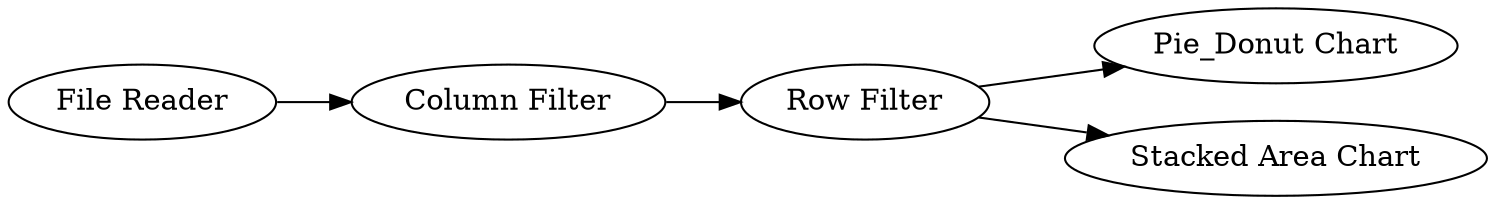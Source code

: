 digraph {
	"-7169550396527272023_2" [label="Column Filter"]
	"-7169550396527272023_5" [label="Pie_Donut Chart"]
	"-7169550396527272023_1" [label="File Reader"]
	"-7169550396527272023_3" [label="Row Filter"]
	"-7169550396527272023_4" [label="Stacked Area Chart"]
	"-7169550396527272023_3" -> "-7169550396527272023_4"
	"-7169550396527272023_2" -> "-7169550396527272023_3"
	"-7169550396527272023_3" -> "-7169550396527272023_5"
	"-7169550396527272023_1" -> "-7169550396527272023_2"
	rankdir=LR
}
